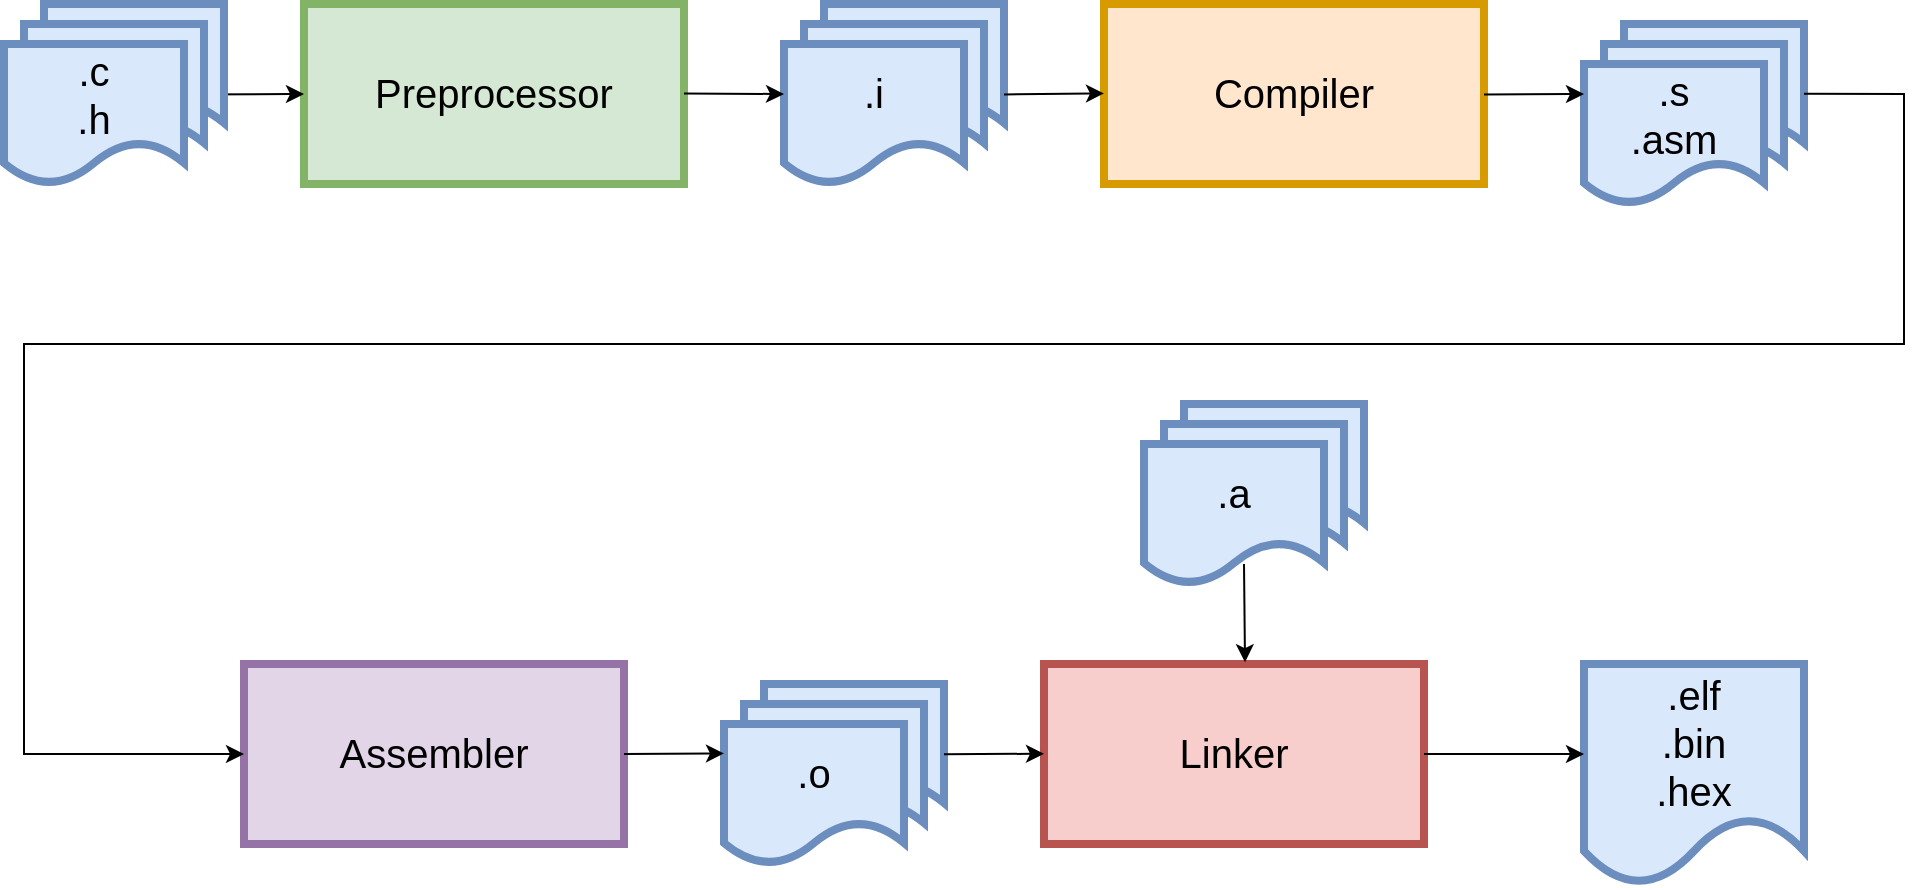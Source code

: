 <mxfile version="20.8.19" type="device"><diagram name="Page-1" id="4Kop3qRDV00LodlEpcrk"><mxGraphModel dx="1122" dy="1539" grid="1" gridSize="10" guides="1" tooltips="1" connect="1" arrows="1" fold="1" page="1" pageScale="1" pageWidth="850" pageHeight="1100" math="0" shadow="0"><root><mxCell id="0"/><mxCell id="1" parent="0"/><mxCell id="8C1DoEQ_izy-sbFZf5pn-23" value="" style="group" vertex="1" connectable="0" parent="1"><mxGeometry x="900" y="1600" width="110" height="90" as="geometry"/></mxCell><mxCell id="8C1DoEQ_izy-sbFZf5pn-24" value="&lt;div&gt;.c&lt;/div&gt;&lt;div&gt;.h&lt;br&gt;&lt;/div&gt;" style="shape=document;whiteSpace=wrap;html=1;boundedLbl=1;fillColor=#dae8fc;strokeColor=#6c8ebf;strokeWidth=4;movable=1;resizable=1;rotatable=1;deletable=1;editable=1;locked=0;connectable=1;" vertex="1" parent="8C1DoEQ_izy-sbFZf5pn-23"><mxGeometry x="20" width="90" height="70" as="geometry"/></mxCell><mxCell id="8C1DoEQ_izy-sbFZf5pn-25" value="&lt;div&gt;.c&lt;/div&gt;&lt;div&gt;.h&lt;br&gt;&lt;/div&gt;" style="shape=document;whiteSpace=wrap;html=1;boundedLbl=1;fillColor=#dae8fc;strokeColor=#6c8ebf;strokeWidth=4;movable=1;resizable=1;rotatable=1;deletable=1;editable=1;locked=0;connectable=1;" vertex="1" parent="8C1DoEQ_izy-sbFZf5pn-23"><mxGeometry x="10" y="10" width="90" height="70" as="geometry"/></mxCell><mxCell id="8C1DoEQ_izy-sbFZf5pn-26" value="&lt;div style=&quot;font-size: 20px;&quot;&gt;&lt;font style=&quot;font-size: 20px;&quot;&gt;.s&lt;/font&gt;&lt;/div&gt;&lt;div style=&quot;font-size: 20px;&quot;&gt;&lt;font style=&quot;font-size: 20px;&quot;&gt;&lt;font style=&quot;font-size: 20px;&quot;&gt;.asm&lt;/font&gt;&lt;br&gt;&lt;/font&gt;&lt;/div&gt;" style="shape=document;whiteSpace=wrap;html=1;boundedLbl=1;fillColor=#dae8fc;strokeColor=#6c8ebf;strokeWidth=4;movable=1;resizable=1;rotatable=1;deletable=1;editable=1;locked=0;connectable=1;" vertex="1" parent="8C1DoEQ_izy-sbFZf5pn-23"><mxGeometry y="20" width="90" height="70" as="geometry"/></mxCell><mxCell id="8C1DoEQ_izy-sbFZf5pn-18" value="" style="group" vertex="1" connectable="0" parent="1"><mxGeometry x="470" y="1930" width="110" height="90" as="geometry"/></mxCell><mxCell id="8C1DoEQ_izy-sbFZf5pn-19" value="&lt;div&gt;.c&lt;/div&gt;&lt;div&gt;.h&lt;br&gt;&lt;/div&gt;" style="shape=document;whiteSpace=wrap;html=1;boundedLbl=1;fillColor=#dae8fc;strokeColor=#6c8ebf;strokeWidth=4;movable=1;resizable=1;rotatable=1;deletable=1;editable=1;locked=0;connectable=1;" vertex="1" parent="8C1DoEQ_izy-sbFZf5pn-18"><mxGeometry x="20" width="90" height="70" as="geometry"/></mxCell><mxCell id="8C1DoEQ_izy-sbFZf5pn-20" value="&lt;div&gt;.c&lt;/div&gt;&lt;div&gt;.h&lt;br&gt;&lt;/div&gt;" style="shape=document;whiteSpace=wrap;html=1;boundedLbl=1;fillColor=#dae8fc;strokeColor=#6c8ebf;strokeWidth=4;movable=1;resizable=1;rotatable=1;deletable=1;editable=1;locked=0;connectable=1;" vertex="1" parent="8C1DoEQ_izy-sbFZf5pn-18"><mxGeometry x="10" y="10" width="90" height="70" as="geometry"/></mxCell><mxCell id="8C1DoEQ_izy-sbFZf5pn-21" value="&lt;font style=&quot;font-size: 13px;&quot;&gt;&lt;font style=&quot;font-size: 14px;&quot;&gt;&lt;font style=&quot;font-size: 15px;&quot;&gt;&lt;font style=&quot;font-size: 16px;&quot;&gt;&lt;font style=&quot;font-size: 17px;&quot;&gt;&lt;font style=&quot;font-size: 18px;&quot;&gt;&lt;font style=&quot;font-size: 19px;&quot;&gt;&lt;font style=&quot;font-size: 20px;&quot;&gt;.o&lt;/font&gt;&lt;/font&gt;&lt;/font&gt;&lt;/font&gt;&lt;/font&gt;&lt;/font&gt;&lt;/font&gt;&lt;/font&gt;" style="shape=document;whiteSpace=wrap;html=1;boundedLbl=1;fillColor=#dae8fc;strokeColor=#6c8ebf;strokeWidth=4;movable=1;resizable=1;rotatable=1;deletable=1;editable=1;locked=0;connectable=1;" vertex="1" parent="8C1DoEQ_izy-sbFZf5pn-18"><mxGeometry y="20" width="90" height="70" as="geometry"/></mxCell><mxCell id="8C1DoEQ_izy-sbFZf5pn-15" value="&lt;font style=&quot;font-size: 13px;&quot;&gt;&lt;font style=&quot;font-size: 14px;&quot;&gt;&lt;font style=&quot;font-size: 15px;&quot;&gt;&lt;font style=&quot;font-size: 16px;&quot;&gt;&lt;font style=&quot;font-size: 17px;&quot;&gt;&lt;font style=&quot;font-size: 18px;&quot;&gt;&lt;font style=&quot;font-size: 19px;&quot;&gt;&lt;font style=&quot;font-size: 20px;&quot;&gt;Compiler&lt;/font&gt;&lt;/font&gt;&lt;/font&gt;&lt;/font&gt;&lt;/font&gt;&lt;/font&gt;&lt;/font&gt;&lt;/font&gt;" style="rounded=0;whiteSpace=wrap;html=1;strokeWidth=4;fillColor=#ffe6cc;strokeColor=#d79b00;" vertex="1" parent="1"><mxGeometry x="660" y="1590" width="190" height="90" as="geometry"/></mxCell><mxCell id="8C1DoEQ_izy-sbFZf5pn-17" value="&lt;font style=&quot;font-size: 13px;&quot;&gt;&lt;font style=&quot;font-size: 14px;&quot;&gt;&lt;font style=&quot;font-size: 15px;&quot;&gt;&lt;font style=&quot;font-size: 16px;&quot;&gt;&lt;font style=&quot;font-size: 17px;&quot;&gt;&lt;font style=&quot;font-size: 18px;&quot;&gt;&lt;font style=&quot;font-size: 19px;&quot;&gt;&lt;font style=&quot;font-size: 20px;&quot;&gt;Assembler&lt;/font&gt;&lt;/font&gt;&lt;/font&gt;&lt;/font&gt;&lt;/font&gt;&lt;/font&gt;&lt;/font&gt;&lt;/font&gt;" style="rounded=0;whiteSpace=wrap;html=1;strokeWidth=4;fillColor=#e1d5e7;strokeColor=#9673a6;" vertex="1" parent="1"><mxGeometry x="230" y="1920" width="190" height="90" as="geometry"/></mxCell><mxCell id="8C1DoEQ_izy-sbFZf5pn-4" value="&lt;font style=&quot;font-size: 13px;&quot;&gt;&lt;font style=&quot;font-size: 14px;&quot;&gt;&lt;font style=&quot;font-size: 15px;&quot;&gt;&lt;font style=&quot;font-size: 16px;&quot;&gt;&lt;font style=&quot;font-size: 17px;&quot;&gt;&lt;font style=&quot;font-size: 18px;&quot;&gt;&lt;font style=&quot;font-size: 19px;&quot;&gt;&lt;font style=&quot;font-size: 20px;&quot;&gt;Preprocessor&lt;/font&gt;&lt;/font&gt;&lt;/font&gt;&lt;/font&gt;&lt;/font&gt;&lt;/font&gt;&lt;/font&gt;&lt;/font&gt;" style="rounded=0;whiteSpace=wrap;html=1;strokeWidth=4;fillColor=#d5e8d4;strokeColor=#82b366;" vertex="1" parent="1"><mxGeometry x="260" y="1590" width="190" height="90" as="geometry"/></mxCell><mxCell id="8C1DoEQ_izy-sbFZf5pn-5" value="" style="endArrow=classic;html=1;rounded=0;exitX=1.014;exitY=0.361;exitDx=0;exitDy=0;exitPerimeter=0;" edge="1" parent="1" source="8C1DoEQ_izy-sbFZf5pn-1"><mxGeometry width="50" height="50" relative="1" as="geometry"><mxPoint x="400" y="1400" as="sourcePoint"/><mxPoint x="260" y="1635" as="targetPoint"/></mxGeometry></mxCell><mxCell id="8C1DoEQ_izy-sbFZf5pn-8" value="" style="group" vertex="1" connectable="0" parent="1"><mxGeometry x="110" y="1590" width="110" height="90" as="geometry"/></mxCell><mxCell id="8C1DoEQ_izy-sbFZf5pn-3" value="&lt;div&gt;.c&lt;/div&gt;&lt;div&gt;.h&lt;br&gt;&lt;/div&gt;" style="shape=document;whiteSpace=wrap;html=1;boundedLbl=1;fillColor=#dae8fc;strokeColor=#6c8ebf;strokeWidth=4;movable=1;resizable=1;rotatable=1;deletable=1;editable=1;locked=0;connectable=1;" vertex="1" parent="8C1DoEQ_izy-sbFZf5pn-8"><mxGeometry x="20" width="90" height="70" as="geometry"/></mxCell><mxCell id="8C1DoEQ_izy-sbFZf5pn-2" value="&lt;div&gt;.c&lt;/div&gt;&lt;div&gt;.h&lt;br&gt;&lt;/div&gt;" style="shape=document;whiteSpace=wrap;html=1;boundedLbl=1;fillColor=#dae8fc;strokeColor=#6c8ebf;strokeWidth=4;movable=1;resizable=1;rotatable=1;deletable=1;editable=1;locked=0;connectable=1;" vertex="1" parent="8C1DoEQ_izy-sbFZf5pn-8"><mxGeometry x="10" y="10" width="90" height="70" as="geometry"/></mxCell><mxCell id="8C1DoEQ_izy-sbFZf5pn-1" value="&lt;div style=&quot;font-size: 20px;&quot;&gt;&lt;font style=&quot;font-size: 20px;&quot;&gt;.c&lt;/font&gt;&lt;/div&gt;&lt;div style=&quot;font-size: 20px;&quot;&gt;&lt;font style=&quot;font-size: 20px;&quot;&gt;&lt;font style=&quot;font-size: 20px;&quot;&gt;.h&lt;/font&gt;&lt;br&gt;&lt;/font&gt;&lt;/div&gt;" style="shape=document;whiteSpace=wrap;html=1;boundedLbl=1;fillColor=#dae8fc;strokeColor=#6c8ebf;strokeWidth=4;movable=1;resizable=1;rotatable=1;deletable=1;editable=1;locked=0;connectable=1;" vertex="1" parent="8C1DoEQ_izy-sbFZf5pn-8"><mxGeometry y="20" width="90" height="70" as="geometry"/></mxCell><mxCell id="8C1DoEQ_izy-sbFZf5pn-9" value="" style="group" vertex="1" connectable="0" parent="1"><mxGeometry x="500" y="1590" width="110" height="90" as="geometry"/></mxCell><mxCell id="8C1DoEQ_izy-sbFZf5pn-10" value="&lt;div&gt;.c&lt;/div&gt;&lt;div&gt;.h&lt;br&gt;&lt;/div&gt;" style="shape=document;whiteSpace=wrap;html=1;boundedLbl=1;fillColor=#dae8fc;strokeColor=#6c8ebf;strokeWidth=4;movable=1;resizable=1;rotatable=1;deletable=1;editable=1;locked=0;connectable=1;" vertex="1" parent="8C1DoEQ_izy-sbFZf5pn-9"><mxGeometry x="20" width="90" height="70" as="geometry"/></mxCell><mxCell id="8C1DoEQ_izy-sbFZf5pn-11" value="&lt;div&gt;.c&lt;/div&gt;&lt;div&gt;.h&lt;br&gt;&lt;/div&gt;" style="shape=document;whiteSpace=wrap;html=1;boundedLbl=1;fillColor=#dae8fc;strokeColor=#6c8ebf;strokeWidth=4;movable=1;resizable=1;rotatable=1;deletable=1;editable=1;locked=0;connectable=1;" vertex="1" parent="8C1DoEQ_izy-sbFZf5pn-9"><mxGeometry x="10" y="10" width="90" height="70" as="geometry"/></mxCell><mxCell id="8C1DoEQ_izy-sbFZf5pn-12" value="&lt;font style=&quot;font-size: 13px;&quot;&gt;&lt;font style=&quot;font-size: 14px;&quot;&gt;&lt;font style=&quot;font-size: 15px;&quot;&gt;&lt;font style=&quot;font-size: 16px;&quot;&gt;&lt;font style=&quot;font-size: 17px;&quot;&gt;&lt;font style=&quot;font-size: 18px;&quot;&gt;&lt;font style=&quot;font-size: 19px;&quot;&gt;&lt;font style=&quot;font-size: 20px;&quot;&gt;.i&lt;/font&gt;&lt;/font&gt;&lt;/font&gt;&lt;/font&gt;&lt;/font&gt;&lt;/font&gt;&lt;/font&gt;&lt;/font&gt;" style="shape=document;whiteSpace=wrap;html=1;boundedLbl=1;fillColor=#dae8fc;strokeColor=#6c8ebf;strokeWidth=4;movable=1;resizable=1;rotatable=1;deletable=1;editable=1;locked=0;connectable=1;" vertex="1" parent="8C1DoEQ_izy-sbFZf5pn-9"><mxGeometry y="20" width="90" height="70" as="geometry"/></mxCell><mxCell id="8C1DoEQ_izy-sbFZf5pn-13" value="" style="endArrow=classic;html=1;rounded=0;exitX=1.014;exitY=0.361;exitDx=0;exitDy=0;exitPerimeter=0;" edge="1" parent="1"><mxGeometry width="50" height="50" relative="1" as="geometry"><mxPoint x="450" y="1634.7" as="sourcePoint"/><mxPoint x="500" y="1635" as="targetPoint"/></mxGeometry></mxCell><mxCell id="8C1DoEQ_izy-sbFZf5pn-14" value="" style="endArrow=classic;html=1;rounded=0;exitX=1.014;exitY=0.361;exitDx=0;exitDy=0;exitPerimeter=0;" edge="1" parent="1"><mxGeometry width="50" height="50" relative="1" as="geometry"><mxPoint x="610" y="1635.2" as="sourcePoint"/><mxPoint x="660" y="1634.7" as="targetPoint"/></mxGeometry></mxCell><mxCell id="8C1DoEQ_izy-sbFZf5pn-16" value="" style="endArrow=classic;html=1;rounded=0;exitX=1.014;exitY=0.361;exitDx=0;exitDy=0;exitPerimeter=0;" edge="1" parent="1"><mxGeometry width="50" height="50" relative="1" as="geometry"><mxPoint x="850" y="1635.25" as="sourcePoint"/><mxPoint x="900" y="1635" as="targetPoint"/></mxGeometry></mxCell><mxCell id="8C1DoEQ_izy-sbFZf5pn-22" value="" style="endArrow=classic;html=1;rounded=0;exitX=1.014;exitY=0.361;exitDx=0;exitDy=0;exitPerimeter=0;entryX=0;entryY=0.5;entryDx=0;entryDy=0;" edge="1" parent="1" target="8C1DoEQ_izy-sbFZf5pn-17"><mxGeometry width="50" height="50" relative="1" as="geometry"><mxPoint x="1010" y="1634.92" as="sourcePoint"/><mxPoint x="1060" y="1634.67" as="targetPoint"/><Array as="points"><mxPoint x="1060" y="1635"/><mxPoint x="1060" y="1760"/><mxPoint x="120" y="1760"/><mxPoint x="120" y="1965"/></Array></mxGeometry></mxCell><mxCell id="8C1DoEQ_izy-sbFZf5pn-27" value="" style="endArrow=classic;html=1;rounded=0;exitX=1.014;exitY=0.361;exitDx=0;exitDy=0;exitPerimeter=0;" edge="1" parent="1"><mxGeometry width="50" height="50" relative="1" as="geometry"><mxPoint x="420" y="1964.97" as="sourcePoint"/><mxPoint x="470" y="1964.72" as="targetPoint"/></mxGeometry></mxCell><mxCell id="8C1DoEQ_izy-sbFZf5pn-28" value="&lt;font style=&quot;font-size: 13px;&quot;&gt;&lt;font style=&quot;font-size: 14px;&quot;&gt;&lt;font style=&quot;font-size: 15px;&quot;&gt;&lt;font style=&quot;font-size: 16px;&quot;&gt;&lt;font style=&quot;font-size: 17px;&quot;&gt;&lt;font style=&quot;font-size: 18px;&quot;&gt;&lt;font style=&quot;font-size: 19px;&quot;&gt;&lt;font style=&quot;font-size: 20px;&quot;&gt;Linker&lt;/font&gt;&lt;/font&gt;&lt;/font&gt;&lt;/font&gt;&lt;/font&gt;&lt;/font&gt;&lt;/font&gt;&lt;/font&gt;" style="rounded=0;whiteSpace=wrap;html=1;strokeWidth=4;fillColor=#f8cecc;strokeColor=#b85450;" vertex="1" parent="1"><mxGeometry x="630" y="1920" width="190" height="90" as="geometry"/></mxCell><mxCell id="8C1DoEQ_izy-sbFZf5pn-29" value="" style="endArrow=classic;html=1;rounded=0;exitX=1.014;exitY=0.361;exitDx=0;exitDy=0;exitPerimeter=0;" edge="1" parent="1"><mxGeometry width="50" height="50" relative="1" as="geometry"><mxPoint x="580" y="1965.12" as="sourcePoint"/><mxPoint x="630" y="1964.87" as="targetPoint"/></mxGeometry></mxCell><mxCell id="8C1DoEQ_izy-sbFZf5pn-30" value="" style="group" vertex="1" connectable="0" parent="1"><mxGeometry x="680" y="1790" width="110" height="90" as="geometry"/></mxCell><mxCell id="8C1DoEQ_izy-sbFZf5pn-31" value="&lt;div&gt;.c&lt;/div&gt;&lt;div&gt;.h&lt;br&gt;&lt;/div&gt;" style="shape=document;whiteSpace=wrap;html=1;boundedLbl=1;fillColor=#dae8fc;strokeColor=#6c8ebf;strokeWidth=4;movable=1;resizable=1;rotatable=1;deletable=1;editable=1;locked=0;connectable=1;" vertex="1" parent="8C1DoEQ_izy-sbFZf5pn-30"><mxGeometry x="20" width="90" height="70" as="geometry"/></mxCell><mxCell id="8C1DoEQ_izy-sbFZf5pn-32" value="&lt;div&gt;.c&lt;/div&gt;&lt;div&gt;.h&lt;br&gt;&lt;/div&gt;" style="shape=document;whiteSpace=wrap;html=1;boundedLbl=1;fillColor=#dae8fc;strokeColor=#6c8ebf;strokeWidth=4;movable=1;resizable=1;rotatable=1;deletable=1;editable=1;locked=0;connectable=1;" vertex="1" parent="8C1DoEQ_izy-sbFZf5pn-30"><mxGeometry x="10" y="10" width="90" height="70" as="geometry"/></mxCell><mxCell id="8C1DoEQ_izy-sbFZf5pn-33" value="&lt;font style=&quot;font-size: 13px;&quot;&gt;&lt;font style=&quot;font-size: 14px;&quot;&gt;&lt;font style=&quot;font-size: 15px;&quot;&gt;&lt;font style=&quot;font-size: 16px;&quot;&gt;&lt;font style=&quot;font-size: 17px;&quot;&gt;&lt;font style=&quot;font-size: 18px;&quot;&gt;&lt;font style=&quot;font-size: 19px;&quot;&gt;&lt;font style=&quot;font-size: 20px;&quot;&gt;.a&lt;/font&gt;&lt;/font&gt;&lt;/font&gt;&lt;/font&gt;&lt;/font&gt;&lt;/font&gt;&lt;/font&gt;&lt;/font&gt;" style="shape=document;whiteSpace=wrap;html=1;boundedLbl=1;fillColor=#dae8fc;strokeColor=#6c8ebf;strokeWidth=4;movable=1;resizable=1;rotatable=1;deletable=1;editable=1;locked=0;connectable=1;" vertex="1" parent="8C1DoEQ_izy-sbFZf5pn-30"><mxGeometry y="20" width="90" height="70" as="geometry"/></mxCell><mxCell id="8C1DoEQ_izy-sbFZf5pn-34" value="" style="endArrow=classic;html=1;rounded=0;fontSize=20;entryX=0.529;entryY=-0.01;entryDx=0;entryDy=0;entryPerimeter=0;" edge="1" parent="1" target="8C1DoEQ_izy-sbFZf5pn-28"><mxGeometry width="50" height="50" relative="1" as="geometry"><mxPoint x="730" y="1870" as="sourcePoint"/><mxPoint x="780" y="1880" as="targetPoint"/></mxGeometry></mxCell><mxCell id="8C1DoEQ_izy-sbFZf5pn-38" value="&lt;div style=&quot;font-size: 20px;&quot;&gt;&lt;font style=&quot;font-size: 20px;&quot;&gt;.elf&lt;/font&gt;&lt;/div&gt;&lt;div style=&quot;font-size: 20px;&quot;&gt;&lt;font style=&quot;font-size: 20px;&quot;&gt;.bin&lt;/font&gt;&lt;/div&gt;&lt;div style=&quot;font-size: 20px;&quot;&gt;&lt;font style=&quot;font-size: 20px;&quot;&gt;&lt;font style=&quot;font-size: 20px;&quot;&gt;.hex&lt;/font&gt;&lt;br&gt;&lt;/font&gt;&lt;/div&gt;" style="shape=document;whiteSpace=wrap;html=1;boundedLbl=1;fillColor=#dae8fc;strokeColor=#6c8ebf;strokeWidth=4;movable=1;resizable=1;rotatable=1;deletable=1;editable=1;locked=0;connectable=1;" vertex="1" parent="1"><mxGeometry x="900" y="1920" width="110" height="110" as="geometry"/></mxCell><mxCell id="8C1DoEQ_izy-sbFZf5pn-39" value="" style="endArrow=classic;html=1;rounded=0;fontSize=20;exitX=1;exitY=0.5;exitDx=0;exitDy=0;" edge="1" parent="1" source="8C1DoEQ_izy-sbFZf5pn-28"><mxGeometry width="50" height="50" relative="1" as="geometry"><mxPoint x="850" y="1870" as="sourcePoint"/><mxPoint x="900" y="1965" as="targetPoint"/></mxGeometry></mxCell></root></mxGraphModel></diagram></mxfile>